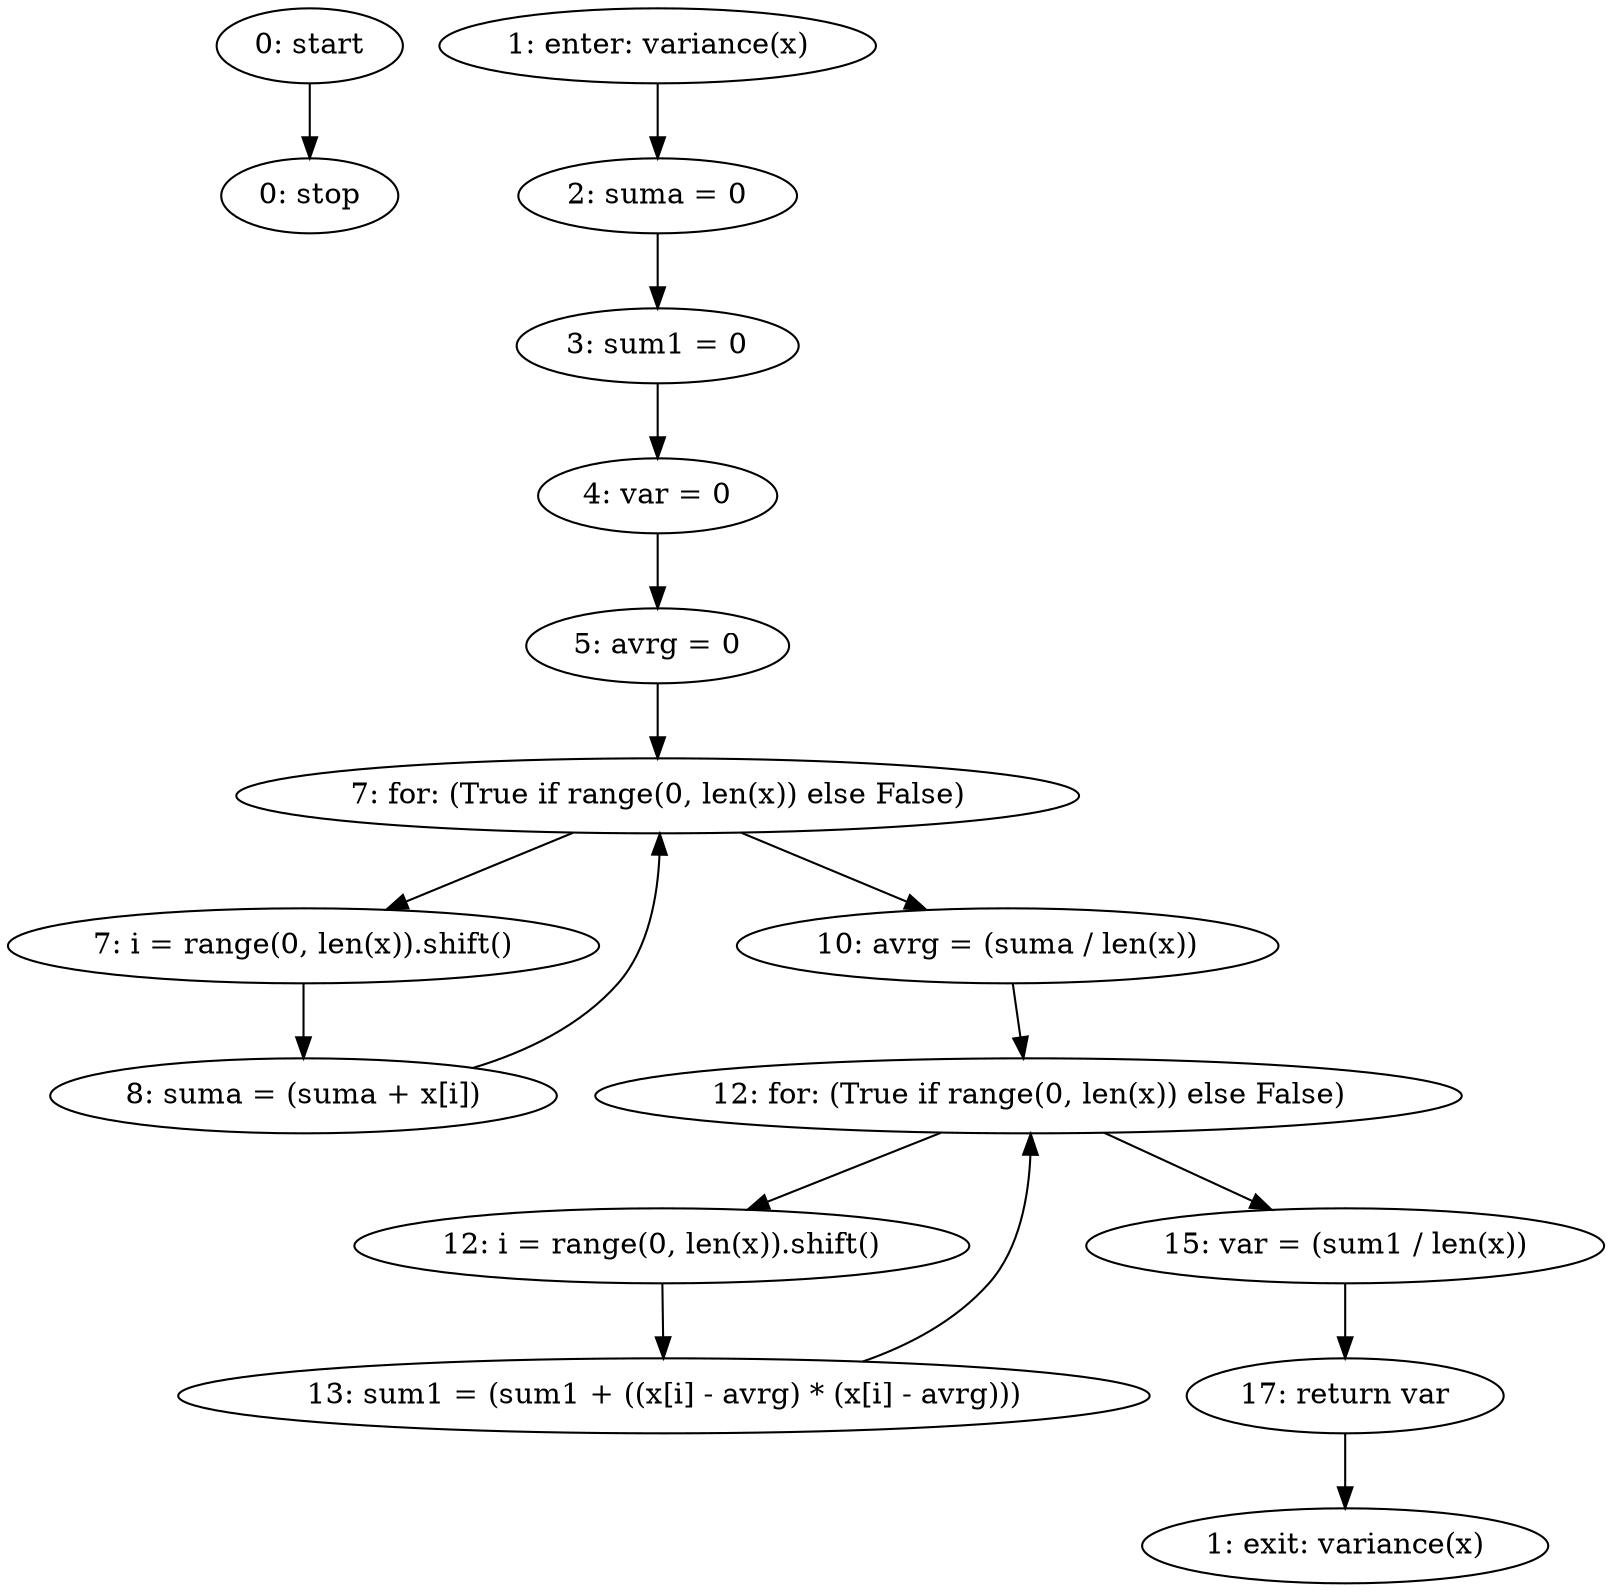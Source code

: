 strict digraph "" {
	node [label="\N"];
	0	[label="0: start"];
	16	[label="0: stop"];
	0 -> 16;
	1	[label="1: enter: variance(x)"];
	3	[label="2: suma = 0"];
	1 -> 3;
	4	[label="3: sum1 = 0"];
	3 -> 4;
	2	[label="1: exit: variance(x)"];
	15	[label="17: return var"];
	15 -> 2;
	5	[label="4: var = 0"];
	4 -> 5;
	6	[label="5: avrg = 0"];
	5 -> 6;
	7	[label="7: for: (True if range(0, len(x)) else False)"];
	6 -> 7;
	8	[label="7: i = range(0, len(x)).shift()"];
	7 -> 8;
	10	[label="10: avrg = (suma / len(x))"];
	7 -> 10;
	9	[label="8: suma = (suma + x[i])"];
	8 -> 9;
	11	[label="12: for: (True if range(0, len(x)) else False)"];
	10 -> 11;
	9 -> 7;
	12	[label="12: i = range(0, len(x)).shift()"];
	11 -> 12;
	14	[label="15: var = (sum1 / len(x))"];
	11 -> 14;
	13	[label="13: sum1 = (sum1 + ((x[i] - avrg) * (x[i] - avrg)))"];
	12 -> 13;
	14 -> 15;
	13 -> 11;
}
